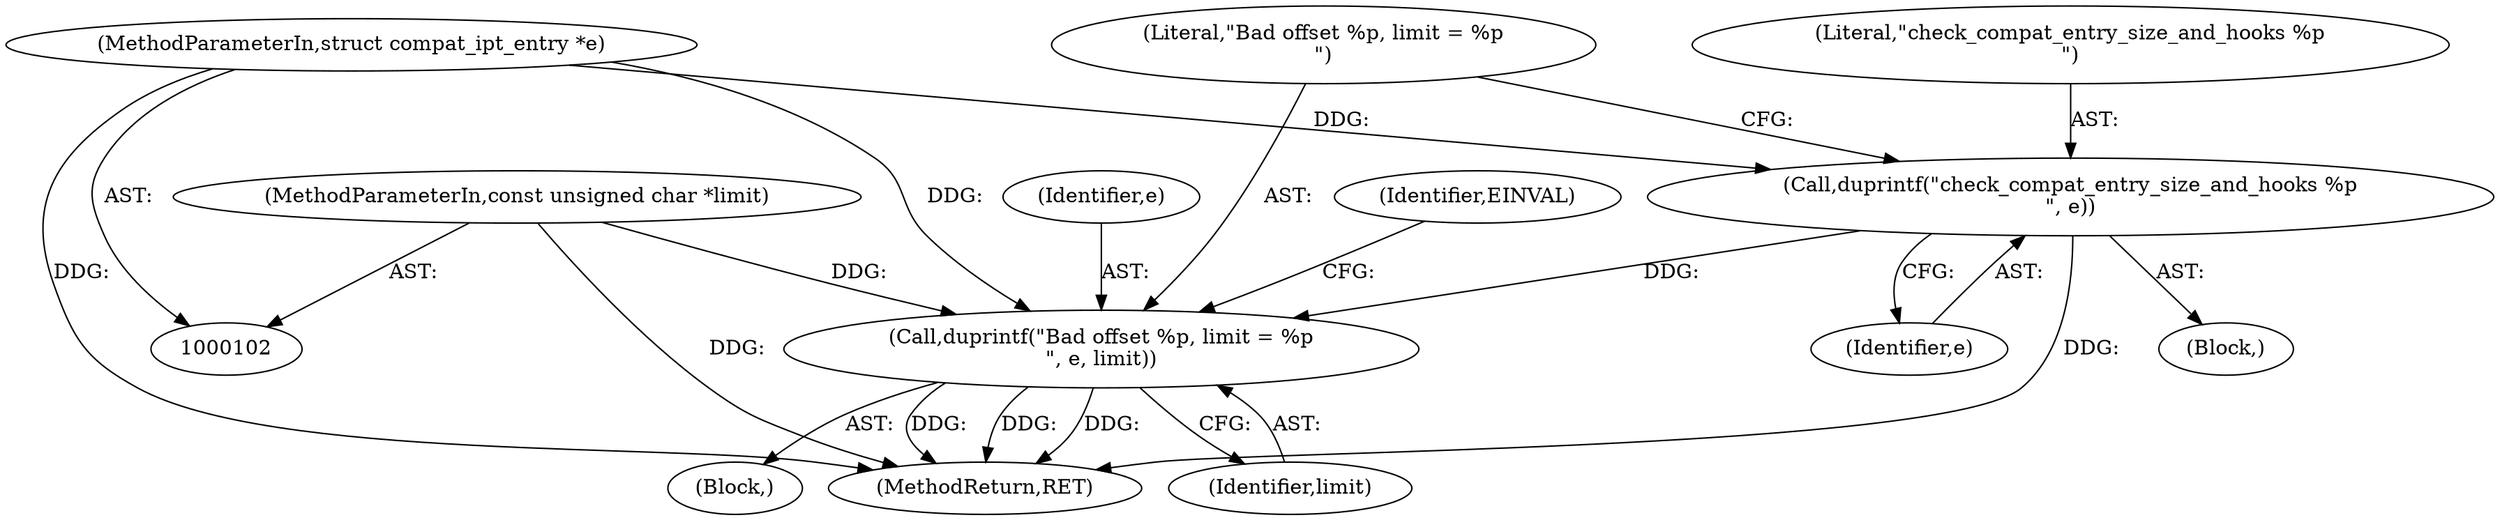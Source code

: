 digraph "0_linux_ce683e5f9d045e5d67d1312a42b359cb2ab2a13c_1@pointer" {
"1000124" [label="(Call,duprintf(\"Bad offset %p, limit = %p\n\", e, limit))"];
"1000120" [label="(Call,duprintf(\"check_compat_entry_size_and_hooks %p\n\", e))"];
"1000103" [label="(MethodParameterIn,struct compat_ipt_entry *e)"];
"1000107" [label="(MethodParameterIn,const unsigned char *limit)"];
"1000130" [label="(Identifier,EINVAL)"];
"1000125" [label="(Literal,\"Bad offset %p, limit = %p\n\")"];
"1000124" [label="(Call,duprintf(\"Bad offset %p, limit = %p\n\", e, limit))"];
"1000122" [label="(Identifier,e)"];
"1000378" [label="(MethodReturn,RET)"];
"1000107" [label="(MethodParameterIn,const unsigned char *limit)"];
"1000103" [label="(MethodParameterIn,struct compat_ipt_entry *e)"];
"1000123" [label="(Block,)"];
"1000121" [label="(Literal,\"check_compat_entry_size_and_hooks %p\n\")"];
"1000120" [label="(Call,duprintf(\"check_compat_entry_size_and_hooks %p\n\", e))"];
"1000111" [label="(Block,)"];
"1000127" [label="(Identifier,limit)"];
"1000126" [label="(Identifier,e)"];
"1000124" -> "1000123"  [label="AST: "];
"1000124" -> "1000127"  [label="CFG: "];
"1000125" -> "1000124"  [label="AST: "];
"1000126" -> "1000124"  [label="AST: "];
"1000127" -> "1000124"  [label="AST: "];
"1000130" -> "1000124"  [label="CFG: "];
"1000124" -> "1000378"  [label="DDG: "];
"1000124" -> "1000378"  [label="DDG: "];
"1000124" -> "1000378"  [label="DDG: "];
"1000120" -> "1000124"  [label="DDG: "];
"1000103" -> "1000124"  [label="DDG: "];
"1000107" -> "1000124"  [label="DDG: "];
"1000120" -> "1000111"  [label="AST: "];
"1000120" -> "1000122"  [label="CFG: "];
"1000121" -> "1000120"  [label="AST: "];
"1000122" -> "1000120"  [label="AST: "];
"1000125" -> "1000120"  [label="CFG: "];
"1000120" -> "1000378"  [label="DDG: "];
"1000103" -> "1000120"  [label="DDG: "];
"1000103" -> "1000102"  [label="AST: "];
"1000103" -> "1000378"  [label="DDG: "];
"1000107" -> "1000102"  [label="AST: "];
"1000107" -> "1000378"  [label="DDG: "];
}
